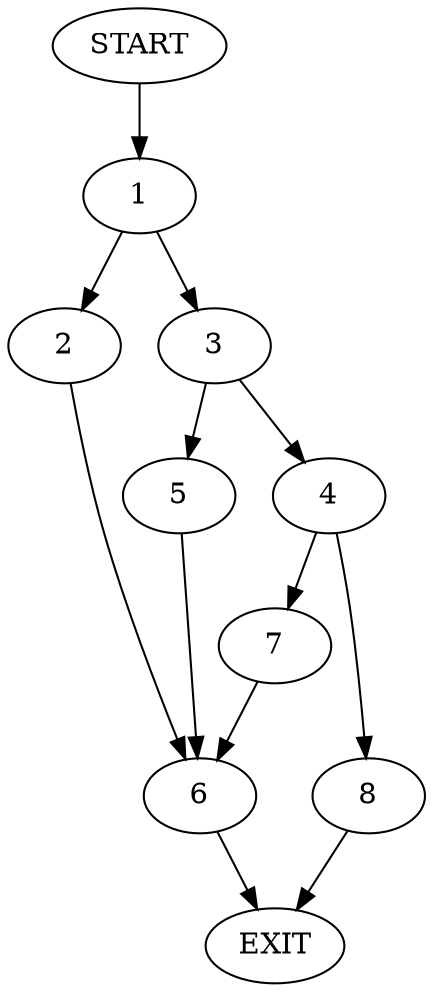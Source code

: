 digraph {
0 [label="START"]
9 [label="EXIT"]
0 -> 1
1 -> 2
1 -> 3
3 -> 4
3 -> 5
2 -> 6
6 -> 9
4 -> 7
4 -> 8
5 -> 6
8 -> 9
7 -> 6
}
